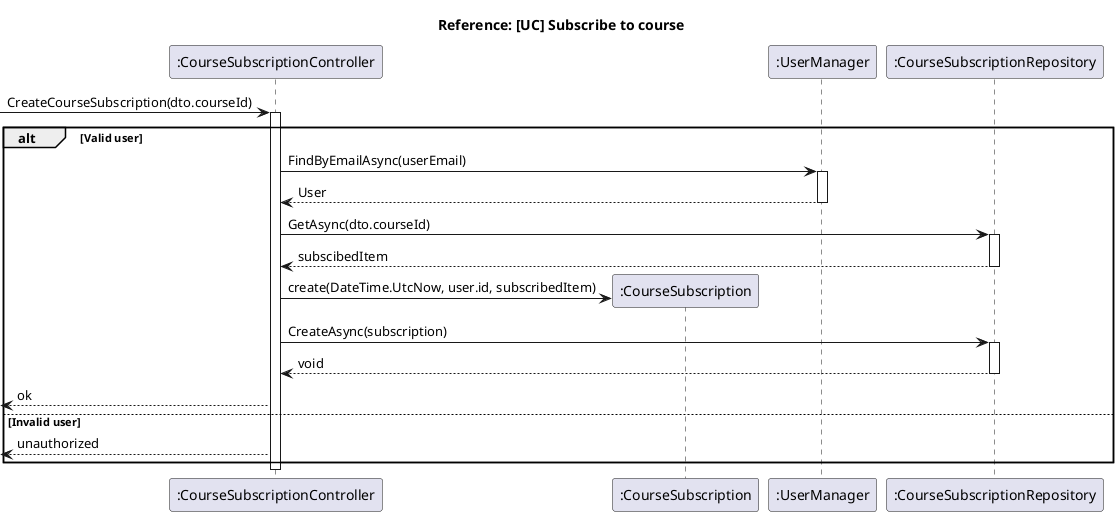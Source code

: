 @startuml Subscribe course

title Reference: [UC] Subscribe to course

participant ":CourseSubscriptionController" as controller
participant ":CourseSubscription" as subscription
participant ":UserManager" as userManager
participant ":CourseSubscriptionRepository" as courseSubsciptionRepository

-> controller: CreateCourseSubscription(dto.courseId)
activate controller

alt Valid user
    controller -> userManager: FindByEmailAsync(userEmail)
    activate userManager
    controller <-- userManager: User
    ' TO-ASK: User|null of gewoon User?
    deactivate userManager

    controller -> courseSubsciptionRepository: GetAsync(dto.courseId)
    activate courseSubsciptionRepository
    courseSubsciptionRepository --> controller: subscibedItem
    deactivate courseSubsciptionRepository
    
    controller -> subscription **: create(DateTime.UtcNow, user.id, subscribedItem)

    controller -> courseSubsciptionRepository: CreateAsync(subscription)
    activate courseSubsciptionRepository
    courseSubsciptionRepository --> controller: void
    deactivate courseSubsciptionRepository

    <-- controller: ok
else Invalid user
    <-- controller: unauthorized
end

deactivate controller

@enduml